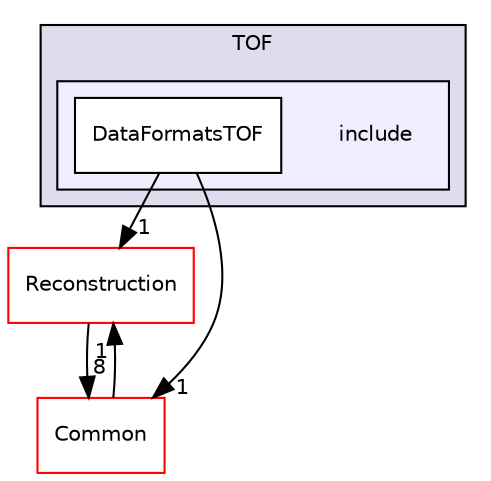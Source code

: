 digraph "/home/travis/build/AliceO2Group/AliceO2/DataFormats/Detectors/TOF/include" {
  bgcolor=transparent;
  compound=true
  node [ fontsize="10", fontname="Helvetica"];
  edge [ labelfontsize="10", labelfontname="Helvetica"];
  subgraph clusterdir_b78a6db121207500afab70b350b99369 {
    graph [ bgcolor="#ddddee", pencolor="black", label="TOF" fontname="Helvetica", fontsize="10", URL="dir_b78a6db121207500afab70b350b99369.html"]
  subgraph clusterdir_52a450538d7572a32cbfb94425157f6b {
    graph [ bgcolor="#eeeeff", pencolor="black", label="" URL="dir_52a450538d7572a32cbfb94425157f6b.html"];
    dir_52a450538d7572a32cbfb94425157f6b [shape=plaintext label="include"];
    dir_91b844c53d7b1788623423e1009a0b53 [shape=box label="DataFormatsTOF" color="black" fillcolor="white" style="filled" URL="dir_91b844c53d7b1788623423e1009a0b53.html"];
  }
  }
  dir_d269712cc31e133b892a3b3f6424741a [shape=box label="Reconstruction" color="red" URL="dir_d269712cc31e133b892a3b3f6424741a.html"];
  dir_4ab6b4cc6a7edbff49100e9123df213f [shape=box label="Common" color="red" URL="dir_4ab6b4cc6a7edbff49100e9123df213f.html"];
  dir_d269712cc31e133b892a3b3f6424741a->dir_4ab6b4cc6a7edbff49100e9123df213f [headlabel="8", labeldistance=1.5 headhref="dir_000233_000027.html"];
  dir_91b844c53d7b1788623423e1009a0b53->dir_d269712cc31e133b892a3b3f6424741a [headlabel="1", labeldistance=1.5 headhref="dir_000107_000233.html"];
  dir_91b844c53d7b1788623423e1009a0b53->dir_4ab6b4cc6a7edbff49100e9123df213f [headlabel="1", labeldistance=1.5 headhref="dir_000107_000027.html"];
  dir_4ab6b4cc6a7edbff49100e9123df213f->dir_d269712cc31e133b892a3b3f6424741a [headlabel="1", labeldistance=1.5 headhref="dir_000027_000233.html"];
}
